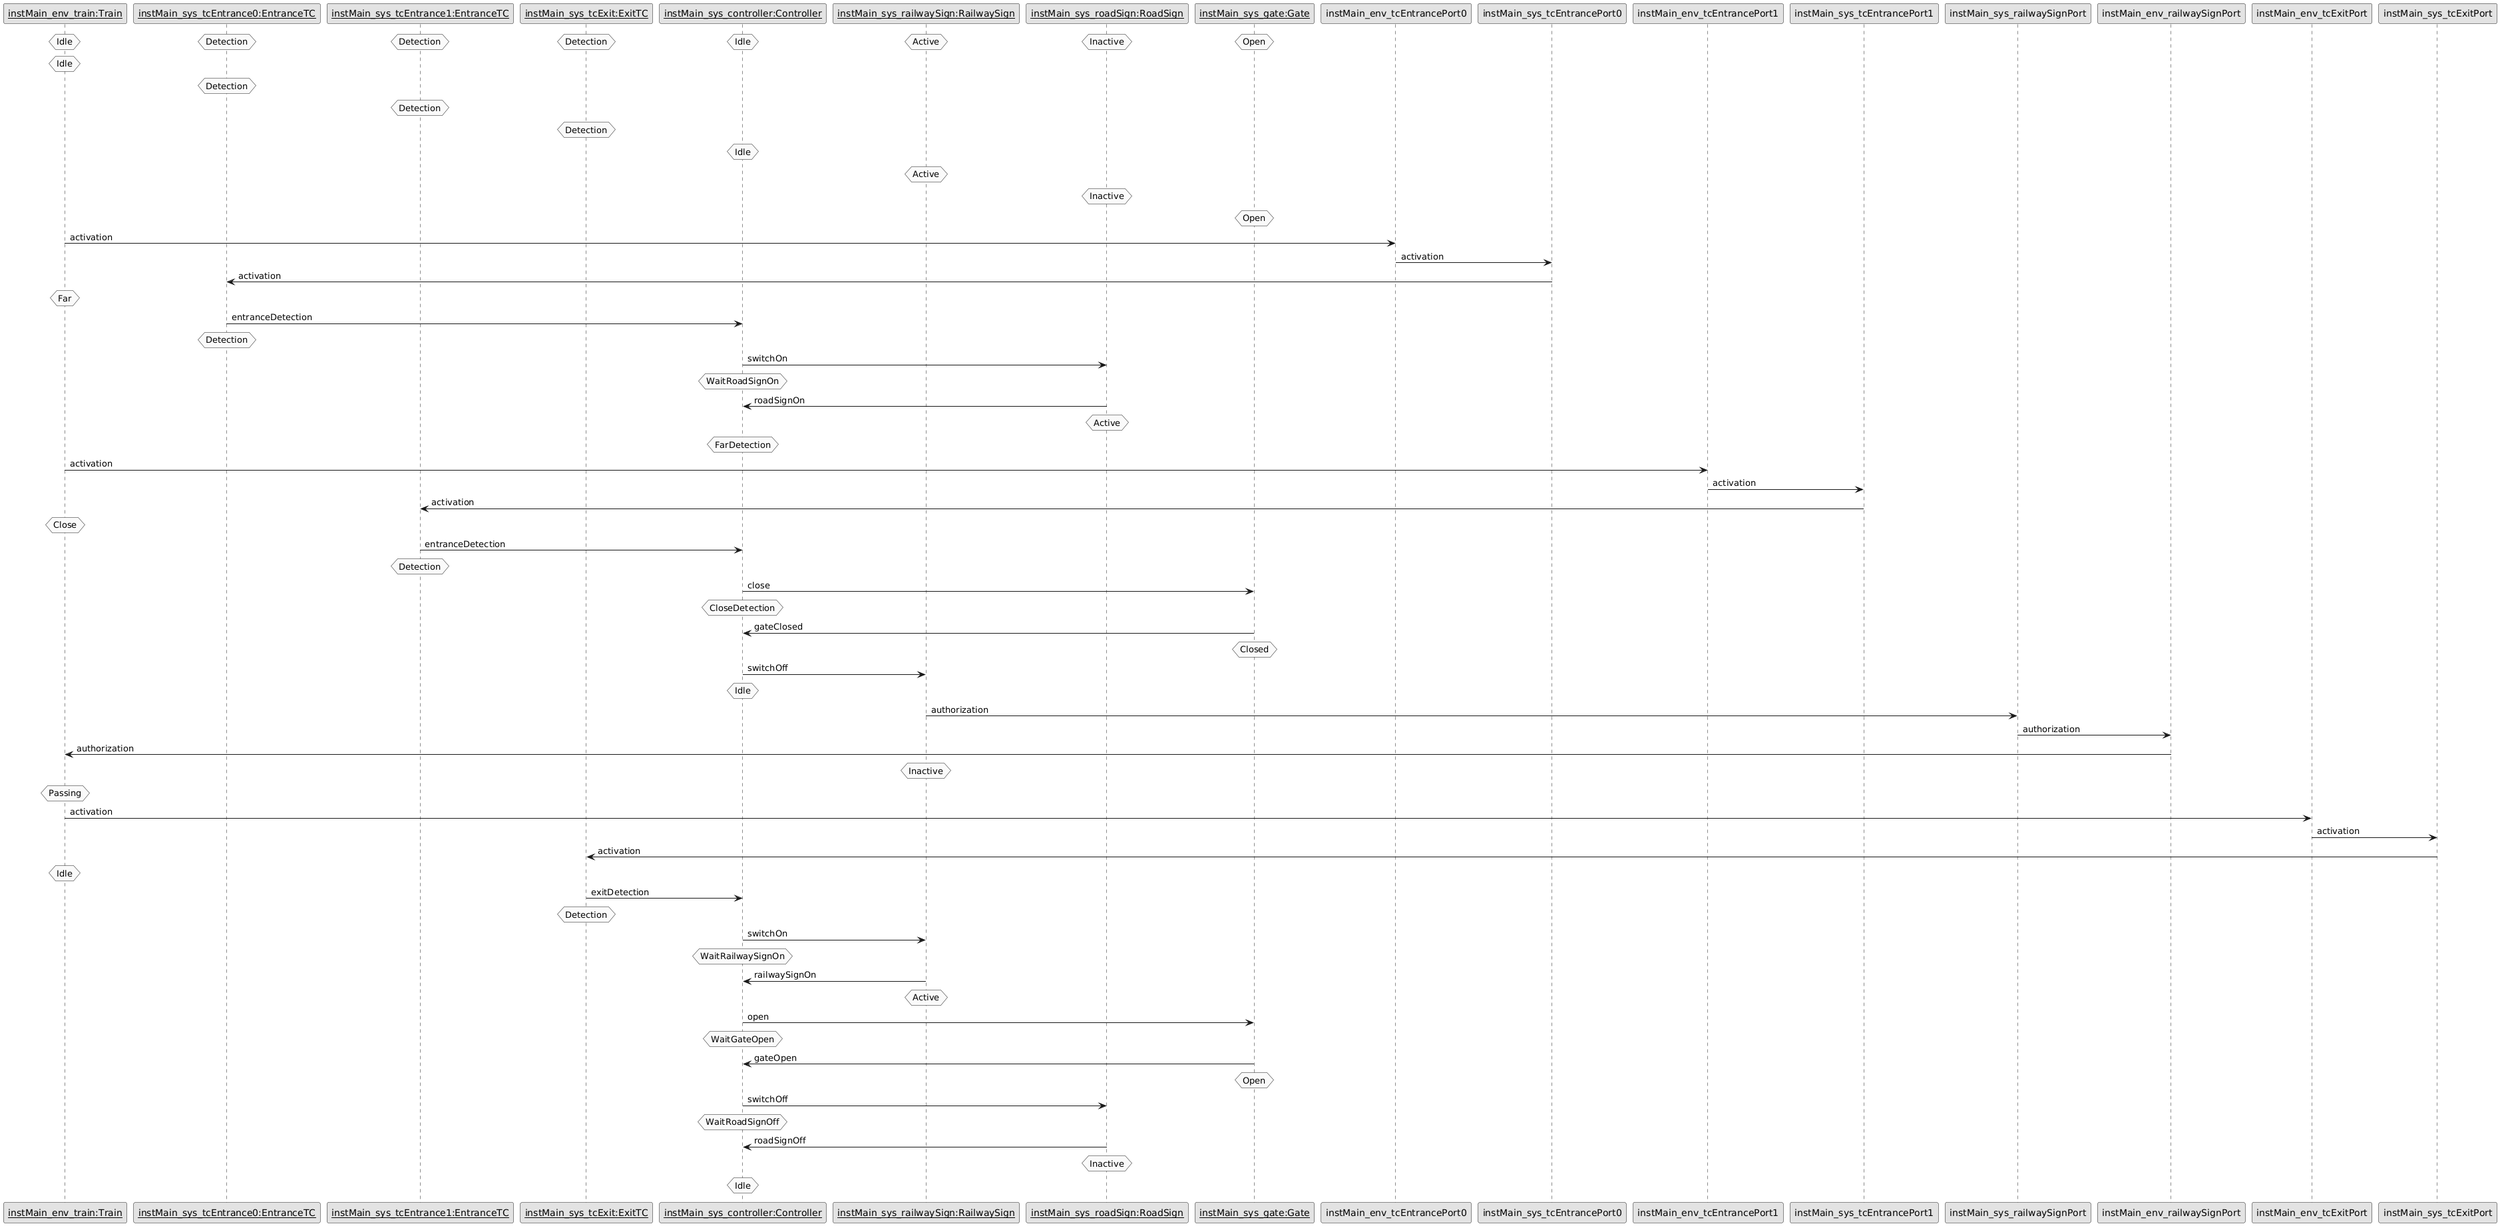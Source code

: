 @startuml
skinparam shadowing false
skinparam defaultFontName DejaVu Sans
skinparam monochrome true
participant "<u>instMain_env_train:Train</u>" as instMain_env_train
participant "<u>instMain_sys_tcEntrance0:EntranceTC</u>" as instMain_sys_tcEntrance0
participant "<u>instMain_sys_tcEntrance1:EntranceTC</u>" as instMain_sys_tcEntrance1
participant "<u>instMain_sys_tcExit:ExitTC</u>" as instMain_sys_tcExit
participant "<u>instMain_sys_controller:Controller</u>" as instMain_sys_controller
participant "<u>instMain_sys_railwaySign:RailwaySign</u>" as instMain_sys_railwaySign
participant "<u>instMain_sys_roadSign:RoadSign</u>" as instMain_sys_roadSign
participant "<u>instMain_sys_gate:Gate</u>" as instMain_sys_gate
/ hnote over instMain_env_train : Idle
/ hnote over instMain_sys_tcEntrance0 : Detection
/ hnote over instMain_sys_tcEntrance1 : Detection
/ hnote over instMain_sys_tcExit : Detection
/ hnote over instMain_sys_controller : Idle
/ hnote over instMain_sys_railwaySign : Active
/ hnote over instMain_sys_roadSign : Inactive
/ hnote over instMain_sys_gate : Open
hnote over instMain_env_train : Idle
hnote over instMain_sys_tcEntrance0 : Detection
hnote over instMain_sys_tcEntrance1 : Detection
hnote over instMain_sys_tcExit : Detection
hnote over instMain_sys_controller : Idle
hnote over instMain_sys_railwaySign : Active
hnote over instMain_sys_roadSign : Inactive
hnote over instMain_sys_gate : Open
instMain_env_train -> instMain_env_tcEntrancePort0 : activation
instMain_env_tcEntrancePort0 -> instMain_sys_tcEntrancePort0 : activation
instMain_sys_tcEntrancePort0 -> instMain_sys_tcEntrance0 : activation
hnote over instMain_env_train : Far
instMain_sys_tcEntrance0 -> instMain_sys_controller : entranceDetection
hnote over instMain_sys_tcEntrance0 : Detection
instMain_sys_controller -> instMain_sys_roadSign : switchOn
hnote over instMain_sys_controller : WaitRoadSignOn
instMain_sys_roadSign -> instMain_sys_controller : roadSignOn
hnote over instMain_sys_roadSign : Active
hnote over instMain_sys_controller : FarDetection
instMain_env_train -> instMain_env_tcEntrancePort1 : activation
instMain_env_tcEntrancePort1 -> instMain_sys_tcEntrancePort1 : activation
instMain_sys_tcEntrancePort1 -> instMain_sys_tcEntrance1 : activation
hnote over instMain_env_train : Close
instMain_sys_tcEntrance1 -> instMain_sys_controller : entranceDetection
hnote over instMain_sys_tcEntrance1 : Detection
instMain_sys_controller -> instMain_sys_gate : close
hnote over instMain_sys_controller : CloseDetection
instMain_sys_gate -> instMain_sys_controller : gateClosed
hnote over instMain_sys_gate : Closed
instMain_sys_controller -> instMain_sys_railwaySign : switchOff
hnote over instMain_sys_controller : Idle
instMain_sys_railwaySign -> instMain_sys_railwaySignPort : authorization
instMain_sys_railwaySignPort -> instMain_env_railwaySignPort : authorization
instMain_env_railwaySignPort -> instMain_env_train : authorization
hnote over instMain_sys_railwaySign : Inactive
hnote over instMain_env_train : Passing
instMain_env_train -> instMain_env_tcExitPort : activation
instMain_env_tcExitPort -> instMain_sys_tcExitPort : activation
instMain_sys_tcExitPort -> instMain_sys_tcExit : activation
hnote over instMain_env_train : Idle
instMain_sys_tcExit -> instMain_sys_controller : exitDetection
hnote over instMain_sys_tcExit : Detection
instMain_sys_controller -> instMain_sys_railwaySign : switchOn
hnote over instMain_sys_controller : WaitRailwaySignOn
instMain_sys_railwaySign -> instMain_sys_controller : railwaySignOn
hnote over instMain_sys_railwaySign : Active
instMain_sys_controller -> instMain_sys_gate : open
hnote over instMain_sys_controller : WaitGateOpen
instMain_sys_gate -> instMain_sys_controller : gateOpen
hnote over instMain_sys_gate : Open
instMain_sys_controller -> instMain_sys_roadSign : switchOff
hnote over instMain_sys_controller : WaitRoadSignOff
instMain_sys_roadSign -> instMain_sys_controller : roadSignOff
hnote over instMain_sys_roadSign : Inactive
hnote over instMain_sys_controller : Idle
@enduml
